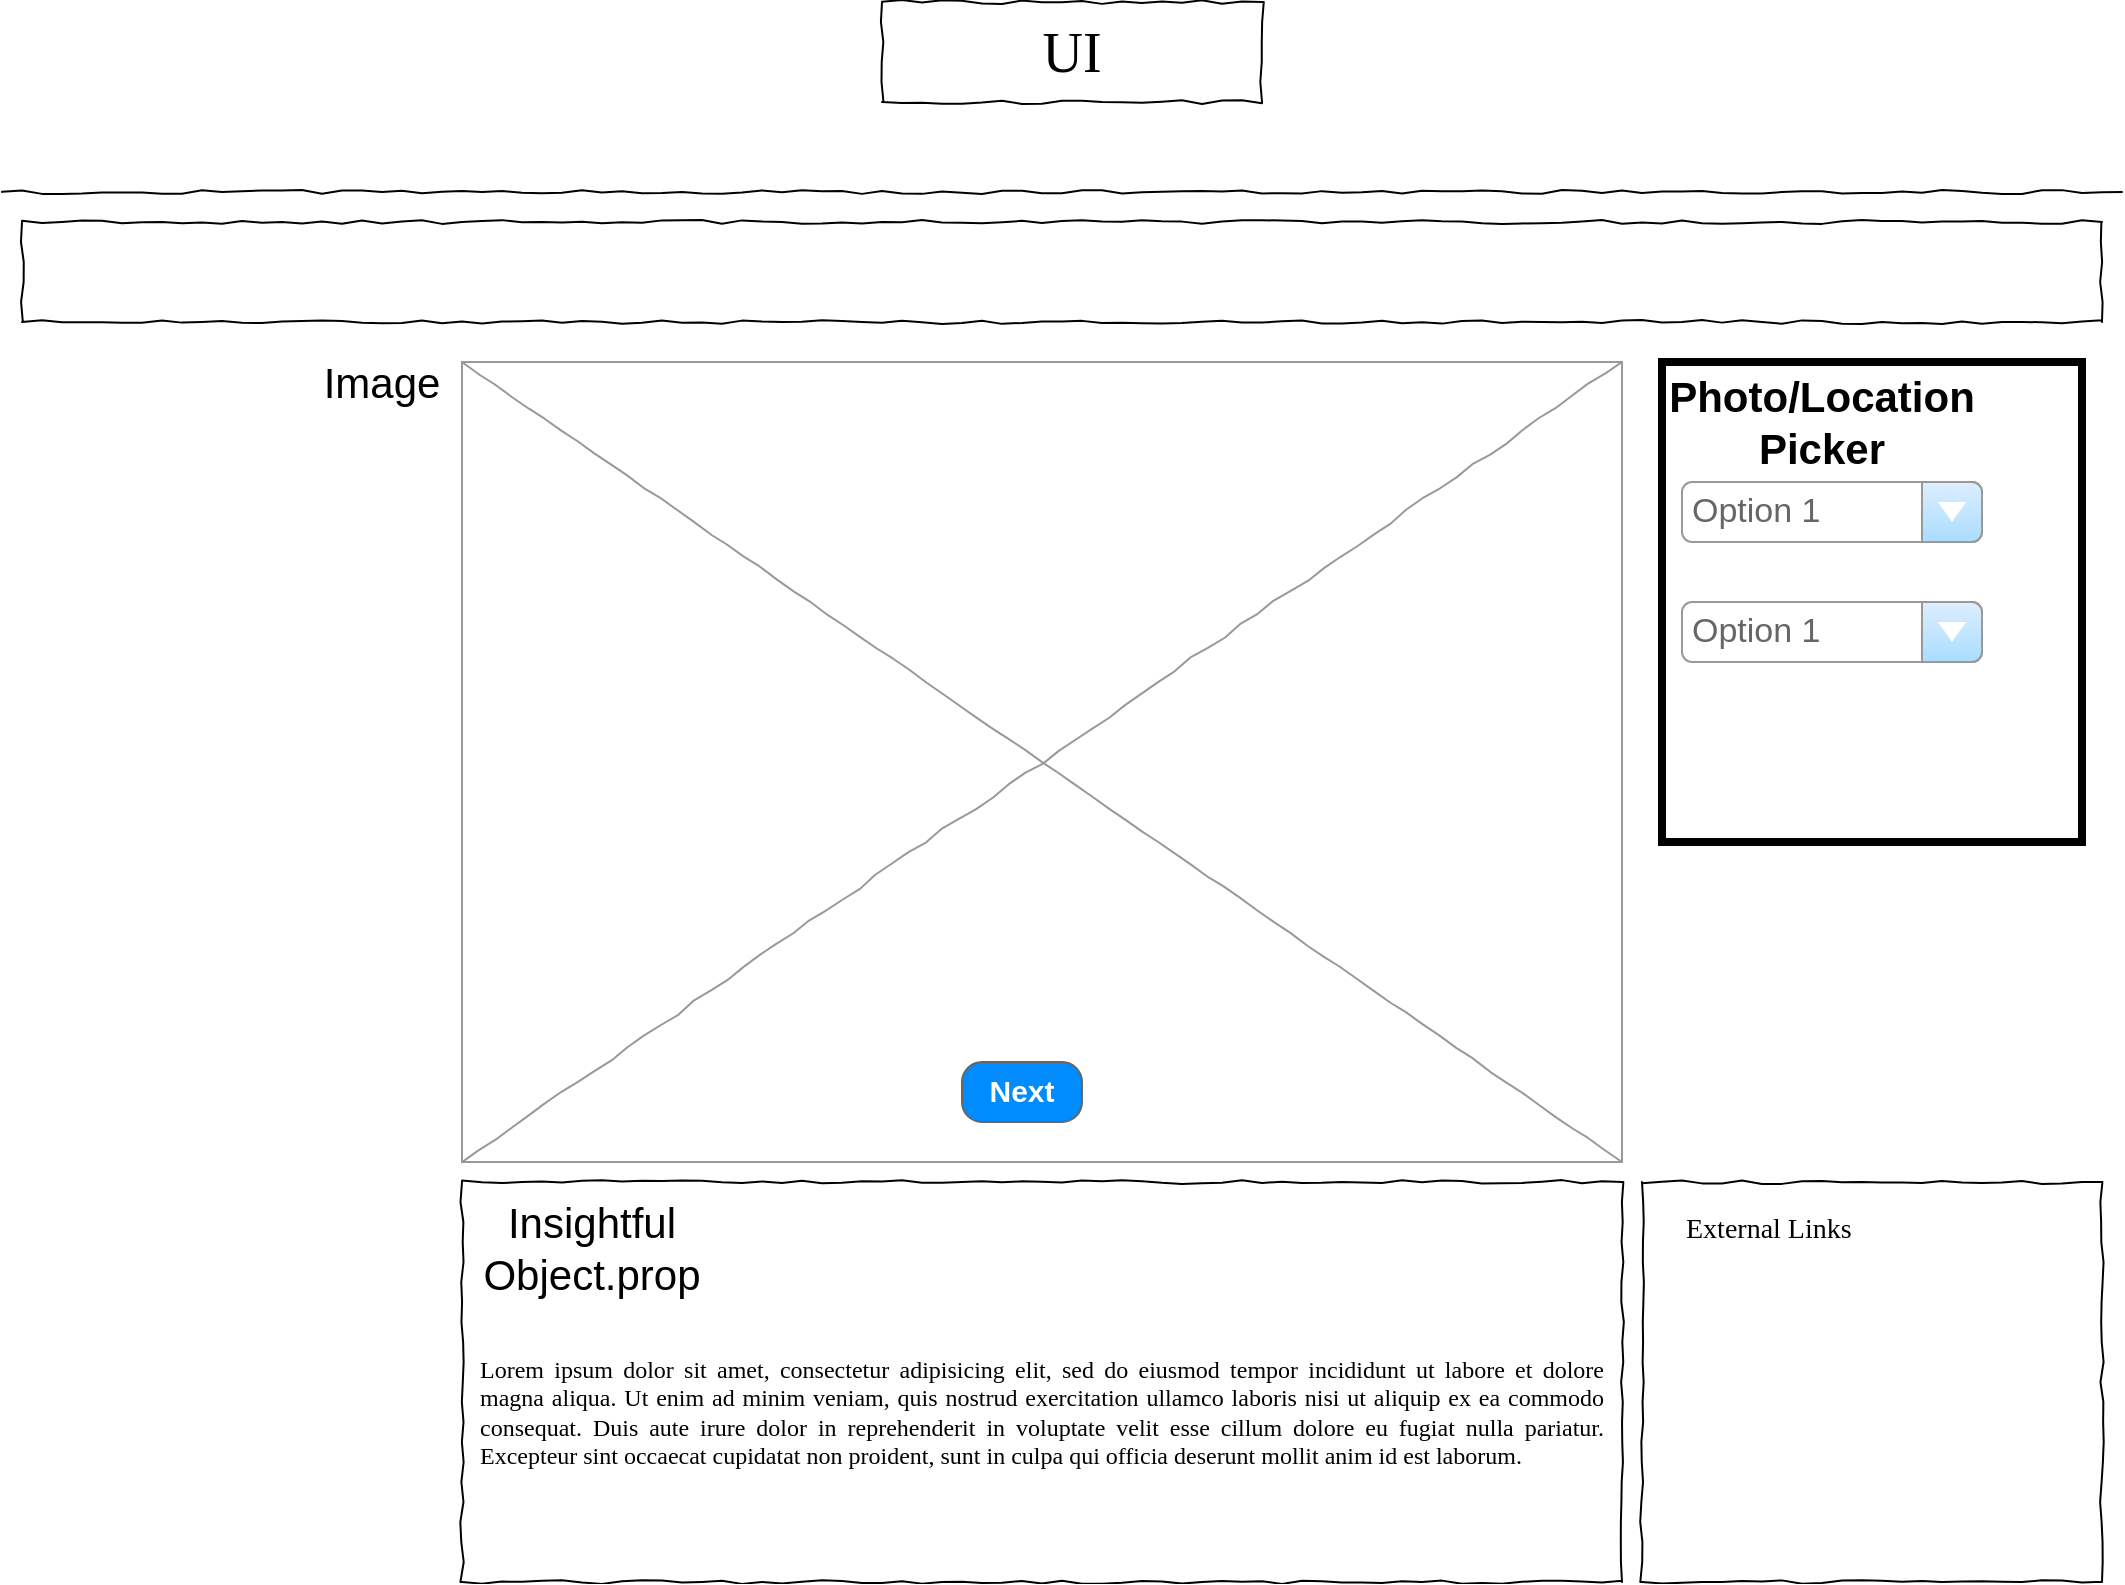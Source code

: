 <mxfile version="14.1.8" type="github" pages="4">
  <diagram name="Page-1" id="03018318-947c-dd8e-b7a3-06fadd420f32">
    <mxGraphModel dx="1639" dy="876" grid="1" gridSize="10" guides="1" tooltips="1" connect="1" arrows="1" fold="1" page="1" pageScale="1" pageWidth="1100" pageHeight="850" background="#ffffff" math="0" shadow="0">
      <root>
        <mxCell id="0" />
        <mxCell id="1" parent="0" />
        <mxCell id="677b7b8949515195-2" value="UI" style="whiteSpace=wrap;html=1;rounded=0;shadow=0;labelBackgroundColor=none;strokeWidth=1;fontFamily=Verdana;fontSize=28;align=center;comic=1;" parent="1" vertex="1">
          <mxGeometry x="460" y="50" width="190" height="50" as="geometry" />
        </mxCell>
        <mxCell id="677b7b8949515195-9" value="" style="line;strokeWidth=1;html=1;rounded=0;shadow=0;labelBackgroundColor=none;fillColor=none;fontFamily=Verdana;fontSize=14;fontColor=#000000;align=center;comic=1;" parent="1" vertex="1">
          <mxGeometry x="20" y="140" width="1060" height="10" as="geometry" />
        </mxCell>
        <mxCell id="677b7b8949515195-10" value="" style="whiteSpace=wrap;html=1;rounded=0;shadow=0;labelBackgroundColor=none;strokeWidth=1;fillColor=none;fontFamily=Verdana;fontSize=12;align=center;comic=1;" parent="1" vertex="1">
          <mxGeometry x="30" y="160" width="1040" height="50" as="geometry" />
        </mxCell>
        <mxCell id="677b7b8949515195-15" value="&lt;div style=&quot;text-align: justify&quot;&gt;&lt;span style=&quot;color: rgba(0 , 0 , 0 , 0) ; font-family: monospace ; font-size: 0px&quot;&gt;%3CmxGraphModel%3E%3Croot%3E%3CmxCell%20id%3D%220%22%2F%3E%3CmxCell%20id%3D%221%22%20parent%3D%220%22%2F%3E%3CmxCell%20id%3D%222%22%20value%3D%22Image%22%20style%3D%22text%3Bhtml%3D1%3BstrokeColor%3Dnone%3BfillColor%3Dnone%3Balign%3Dcenter%3BverticalAlign%3Dmiddle%3BwhiteSpace%3Dwrap%3Brounded%3D0%3BfontSize%3D21%3B%22%20vertex%3D%221%22%20parent%3D%221%22%3E%3CmxGeometry%20x%3D%22190%22%20y%3D%22230%22%20width%3D%2240%22%20height%3D%2220%22%20as%3D%22geometry%22%2F%3E%3C%2FmxCell%3E%3C%2Froot%3E%3C%2FmxGraphModel%3E&lt;/span&gt;&lt;span&gt;&lt;br&gt;&lt;/span&gt;&lt;/div&gt;&lt;div style=&quot;text-align: justify&quot;&gt;&lt;span&gt;&lt;br&gt;&lt;/span&gt;&lt;/div&gt;&lt;div style=&quot;text-align: justify&quot;&gt;&lt;span&gt;&lt;br&gt;&lt;/span&gt;&lt;/div&gt;&lt;div style=&quot;text-align: justify&quot;&gt;&lt;span&gt;&lt;br&gt;&lt;/span&gt;&lt;/div&gt;&lt;div style=&quot;text-align: justify&quot;&gt;&lt;span&gt;&lt;br&gt;&lt;/span&gt;&lt;/div&gt;&lt;div style=&quot;text-align: justify&quot;&gt;&lt;span&gt;Lorem ipsum dolor sit amet, consectetur adipisicing elit, sed do eiusmod tempor incididunt ut labore et dolore magna aliqua. Ut enim ad minim veniam, quis nostrud exercitation ullamco laboris nisi ut aliquip ex ea commodo consequat. Duis aute irure dolor in reprehenderit in voluptate velit esse cillum dolore eu fugiat nulla pariatur. Excepteur sint occaecat cupidatat non proident, sunt in culpa qui officia deserunt mollit anim id est laborum.&lt;/span&gt;&lt;/div&gt;" style="whiteSpace=wrap;html=1;rounded=0;shadow=0;labelBackgroundColor=none;strokeWidth=1;fillColor=none;fontFamily=Verdana;fontSize=12;align=center;verticalAlign=top;spacing=10;comic=1;" parent="1" vertex="1">
          <mxGeometry x="250" y="640" width="580" height="200" as="geometry" />
        </mxCell>
        <mxCell id="677b7b8949515195-16" value="" style="verticalLabelPosition=bottom;shadow=0;dashed=0;align=center;html=1;verticalAlign=top;strokeWidth=1;shape=mxgraph.mockup.graphics.simpleIcon;strokeColor=#999999;rounded=0;labelBackgroundColor=none;fontFamily=Verdana;fontSize=14;fontColor=#000000;comic=1;" parent="1" vertex="1">
          <mxGeometry x="250" y="230" width="580" height="400" as="geometry" />
        </mxCell>
        <mxCell id="677b7b8949515195-26" value="" style="whiteSpace=wrap;html=1;rounded=0;shadow=0;labelBackgroundColor=none;strokeWidth=1;fillColor=none;fontFamily=Verdana;fontSize=12;align=center;comic=1;" parent="1" vertex="1">
          <mxGeometry x="840" y="640" width="230" height="200" as="geometry" />
        </mxCell>
        <mxCell id="677b7b8949515195-42" value="External Links" style="text;html=1;points=[];align=left;verticalAlign=top;spacingTop=-4;fontSize=14;fontFamily=Verdana" parent="1" vertex="1">
          <mxGeometry x="860" y="653" width="170" height="20" as="geometry" />
        </mxCell>
        <mxCell id="4h4jctPzliOnnjx4pKhY-1" value="Image" style="text;html=1;strokeColor=none;fillColor=none;align=center;verticalAlign=middle;whiteSpace=wrap;rounded=0;fontSize=21;" vertex="1" parent="1">
          <mxGeometry x="190" y="230" width="40" height="20" as="geometry" />
        </mxCell>
        <mxCell id="4h4jctPzliOnnjx4pKhY-2" value="&lt;font style=&quot;font-size: 15px&quot;&gt;Next&lt;/font&gt;" style="strokeWidth=1;shadow=0;dashed=0;align=center;html=1;shape=mxgraph.mockup.buttons.button;strokeColor=#666666;fontColor=#ffffff;mainText=;buttonStyle=round;fontSize=17;fontStyle=1;fillColor=#008cff;whiteSpace=wrap;" vertex="1" parent="1">
          <mxGeometry x="500" y="580" width="60" height="30" as="geometry" />
        </mxCell>
        <mxCell id="4h4jctPzliOnnjx4pKhY-8" value="Insightful Object.prop" style="text;html=1;strokeColor=none;fillColor=none;align=center;verticalAlign=middle;whiteSpace=wrap;rounded=0;fontSize=21;" vertex="1" parent="1">
          <mxGeometry x="240" y="653" width="150" height="40" as="geometry" />
        </mxCell>
        <mxCell id="WdAWyz-dzyJbrEbgcXWE-1" value="" style="rounded=0;whiteSpace=wrap;html=1;strokeWidth=4;fontSize=21;" vertex="1" parent="1">
          <mxGeometry x="850" y="230" width="210" height="240" as="geometry" />
        </mxCell>
        <mxCell id="9_TGEzJtTzweEDqGfhAY-1" value="Photo/Location Picker" style="text;html=1;strokeColor=none;fillColor=none;align=center;verticalAlign=middle;whiteSpace=wrap;rounded=0;fontSize=21;fontStyle=1" vertex="1" parent="1">
          <mxGeometry x="910" y="250" width="40" height="20" as="geometry" />
        </mxCell>
        <mxCell id="uUlA5msPZ6L4fbU4qWIk-1" value="Option 1" style="strokeWidth=1;shadow=0;dashed=0;align=center;html=1;shape=mxgraph.mockup.forms.comboBox;strokeColor=#999999;fillColor=#ddeeff;align=left;fillColor2=#aaddff;mainText=;fontColor=#666666;fontSize=17;spacingLeft=3;" vertex="1" parent="1">
          <mxGeometry x="860" y="290" width="150" height="30" as="geometry" />
        </mxCell>
        <mxCell id="KdZ2iyOgt9z3t3LcYNyp-1" value="Option 1" style="strokeWidth=1;shadow=0;dashed=0;align=center;html=1;shape=mxgraph.mockup.forms.comboBox;strokeColor=#999999;fillColor=#ddeeff;align=left;fillColor2=#aaddff;mainText=;fontColor=#666666;fontSize=17;spacingLeft=3;" vertex="1" parent="1">
          <mxGeometry x="860" y="350" width="150" height="30" as="geometry" />
        </mxCell>
      </root>
    </mxGraphModel>
  </diagram>
  <diagram id="zmGmdxGS78DfiWs6E3hG" name="Page-2">
    <mxGraphModel dx="1639" dy="876" grid="1" gridSize="10" guides="1" tooltips="1" connect="1" arrows="1" fold="1" page="1" pageScale="1" pageWidth="827" pageHeight="1169" math="0" shadow="0">
      <root>
        <mxCell id="OkzMb20YwTvmT8Oa3cdr-0" />
        <mxCell id="OkzMb20YwTvmT8Oa3cdr-1" parent="OkzMb20YwTvmT8Oa3cdr-0" />
        <mxCell id="yHESbApCZMD7SywobxEk-0" value="" style="whiteSpace=wrap;html=1;rounded=0;shadow=0;labelBackgroundColor=none;strokeColor=#000000;strokeWidth=1;fillColor=none;fontFamily=Verdana;fontSize=12;fontColor=#000000;align=center;comic=1;" vertex="1" parent="OkzMb20YwTvmT8Oa3cdr-1">
          <mxGeometry x="100" y="120" width="1470" height="810" as="geometry" />
        </mxCell>
        <mxCell id="cEJlTuyYRtpYNmx6dZ6T-14" value="" style="whiteSpace=wrap;html=1;aspect=fixed;strokeWidth=4;fontSize=24;" vertex="1" parent="OkzMb20YwTvmT8Oa3cdr-1">
          <mxGeometry x="530" y="650" width="140" height="140" as="geometry" />
        </mxCell>
        <mxCell id="cEJlTuyYRtpYNmx6dZ6T-15" value="" style="whiteSpace=wrap;html=1;aspect=fixed;strokeWidth=4;fontSize=24;" vertex="1" parent="OkzMb20YwTvmT8Oa3cdr-1">
          <mxGeometry x="740" y="650" width="140" height="140" as="geometry" />
        </mxCell>
        <mxCell id="k2bR7vD0tmslMvNT1PfW-0" value="" style="rounded=1;whiteSpace=wrap;html=1;strokeWidth=4;fontSize=21;" vertex="1" parent="OkzMb20YwTvmT8Oa3cdr-1">
          <mxGeometry x="155" y="160" width="1335" height="720" as="geometry" />
        </mxCell>
        <mxCell id="cEJlTuyYRtpYNmx6dZ6T-4" value="" style="whiteSpace=wrap;html=1;aspect=fixed;strokeWidth=4;fontSize=24;verticalAlign=top;" vertex="1" parent="OkzMb20YwTvmT8Oa3cdr-1">
          <mxGeometry x="230" y="195" width="650" height="650" as="geometry" />
        </mxCell>
        <mxCell id="cEJlTuyYRtpYNmx6dZ6T-3" value="PhotoContainer" style="text;html=1;strokeColor=none;fillColor=none;align=center;verticalAlign=middle;whiteSpace=wrap;rounded=0;strokeWidth=4;fontStyle=1;fontSize=24;" vertex="1" parent="OkzMb20YwTvmT8Oa3cdr-1">
          <mxGeometry x="280" y="140" width="150" height="70" as="geometry" />
        </mxCell>
        <mxCell id="cEJlTuyYRtpYNmx6dZ6T-5" value="PhotoGrid" style="text;html=1;strokeColor=none;fillColor=none;align=center;verticalAlign=middle;whiteSpace=wrap;rounded=0;fontSize=24;fontStyle=1" vertex="1" parent="OkzMb20YwTvmT8Oa3cdr-1">
          <mxGeometry x="300" y="210" width="40" height="20" as="geometry" />
        </mxCell>
        <mxCell id="cEJlTuyYRtpYNmx6dZ6T-9" value="" style="whiteSpace=wrap;html=1;aspect=fixed;strokeWidth=4;fontSize=24;" vertex="1" parent="OkzMb20YwTvmT8Oa3cdr-1">
          <mxGeometry x="264" y="250" width="140" height="140" as="geometry" />
        </mxCell>
        <mxCell id="k2bR7vD0tmslMvNT1PfW-2" value="" style="whiteSpace=wrap;html=1;aspect=fixed;strokeWidth=4;fontSize=24;" vertex="1" parent="OkzMb20YwTvmT8Oa3cdr-1">
          <mxGeometry x="264" y="440" width="140" height="140" as="geometry" />
        </mxCell>
        <mxCell id="k2bR7vD0tmslMvNT1PfW-3" value="" style="whiteSpace=wrap;html=1;aspect=fixed;strokeWidth=4;fontSize=24;" vertex="1" parent="OkzMb20YwTvmT8Oa3cdr-1">
          <mxGeometry x="264" y="620" width="140" height="140" as="geometry" />
        </mxCell>
        <mxCell id="k2bR7vD0tmslMvNT1PfW-4" value="" style="whiteSpace=wrap;html=1;aspect=fixed;strokeWidth=4;fontSize=24;" vertex="1" parent="OkzMb20YwTvmT8Oa3cdr-1">
          <mxGeometry x="480" y="250" width="140" height="140" as="geometry" />
        </mxCell>
        <mxCell id="k2bR7vD0tmslMvNT1PfW-5" value="" style="whiteSpace=wrap;html=1;aspect=fixed;strokeWidth=4;fontSize=24;" vertex="1" parent="OkzMb20YwTvmT8Oa3cdr-1">
          <mxGeometry x="690" y="250" width="140" height="140" as="geometry" />
        </mxCell>
        <mxCell id="k2bR7vD0tmslMvNT1PfW-6" value="" style="whiteSpace=wrap;html=1;aspect=fixed;strokeWidth=4;fontSize=24;" vertex="1" parent="OkzMb20YwTvmT8Oa3cdr-1">
          <mxGeometry x="485" y="440" width="140" height="140" as="geometry" />
        </mxCell>
        <mxCell id="k2bR7vD0tmslMvNT1PfW-7" value="" style="whiteSpace=wrap;html=1;aspect=fixed;strokeWidth=4;fontSize=24;" vertex="1" parent="OkzMb20YwTvmT8Oa3cdr-1">
          <mxGeometry x="687" y="440" width="140" height="140" as="geometry" />
        </mxCell>
        <mxCell id="k2bR7vD0tmslMvNT1PfW-8" value="" style="whiteSpace=wrap;html=1;aspect=fixed;strokeWidth=4;fontSize=24;" vertex="1" parent="OkzMb20YwTvmT8Oa3cdr-1">
          <mxGeometry x="485" y="620" width="140" height="140" as="geometry" />
        </mxCell>
        <mxCell id="k2bR7vD0tmslMvNT1PfW-9" value="" style="whiteSpace=wrap;html=1;aspect=fixed;strokeWidth=4;fontSize=24;" vertex="1" parent="OkzMb20YwTvmT8Oa3cdr-1">
          <mxGeometry x="687" y="620" width="140" height="140" as="geometry" />
        </mxCell>
        <mxCell id="k2bR7vD0tmslMvNT1PfW-10" value="" style="rounded=0;whiteSpace=wrap;html=1;strokeWidth=4;fontSize=21;" vertex="1" parent="OkzMb20YwTvmT8Oa3cdr-1">
          <mxGeometry x="940" y="195" width="500" height="195" as="geometry" />
        </mxCell>
        <mxCell id="k2bR7vD0tmslMvNT1PfW-11" value="Photo/Location Picker" style="text;html=1;strokeColor=none;fillColor=none;align=center;verticalAlign=middle;whiteSpace=wrap;rounded=0;fontSize=21;fontStyle=1" vertex="1" parent="OkzMb20YwTvmT8Oa3cdr-1">
          <mxGeometry x="1010" y="220" width="40" height="20" as="geometry" />
        </mxCell>
        <mxCell id="k2bR7vD0tmslMvNT1PfW-12" value="Option 1" style="strokeWidth=1;shadow=0;dashed=0;align=center;html=1;shape=mxgraph.mockup.forms.comboBox;strokeColor=#999999;fillColor=#ddeeff;align=left;fillColor2=#aaddff;mainText=;fontColor=#666666;fontSize=17;spacingLeft=3;" vertex="1" parent="OkzMb20YwTvmT8Oa3cdr-1">
          <mxGeometry x="970" y="270" width="150" height="30" as="geometry" />
        </mxCell>
        <mxCell id="k2bR7vD0tmslMvNT1PfW-13" value="Option 1" style="strokeWidth=1;shadow=0;dashed=0;align=center;html=1;shape=mxgraph.mockup.forms.comboBox;strokeColor=#999999;fillColor=#ddeeff;align=left;fillColor2=#aaddff;mainText=;fontColor=#666666;fontSize=17;spacingLeft=3;" vertex="1" parent="OkzMb20YwTvmT8Oa3cdr-1">
          <mxGeometry x="1210" y="270" width="150" height="30" as="geometry" />
        </mxCell>
        <mxCell id="A5nRyX96cypssp2GpTWE-0" value="Photo" style="text;html=1;strokeColor=none;fillColor=none;align=center;verticalAlign=middle;whiteSpace=wrap;rounded=0;fontSize=19;" vertex="1" parent="OkzMb20YwTvmT8Oa3cdr-1">
          <mxGeometry x="280" y="260" width="40" height="20" as="geometry" />
        </mxCell>
      </root>
    </mxGraphModel>
  </diagram>
  <diagram id="HexjTDmmfdZT9CCn-_94" name="Page-3">
    <mxGraphModel dx="1639" dy="876" grid="1" gridSize="10" guides="1" tooltips="1" connect="1" arrows="1" fold="1" page="1" pageScale="1" pageWidth="827" pageHeight="1169" math="0" shadow="0">
      <root>
        <mxCell id="JRbCmGWKsJUmuZrnRMVa-0" />
        <mxCell id="JRbCmGWKsJUmuZrnRMVa-1" parent="JRbCmGWKsJUmuZrnRMVa-0" />
        <mxCell id="zmJX61fhSGetf09Pr5es-0" value="" style="whiteSpace=wrap;html=1;aspect=fixed;strokeWidth=4;fontSize=19;" vertex="1" parent="JRbCmGWKsJUmuZrnRMVa-1">
          <mxGeometry x="90" y="100" width="690" height="690" as="geometry" />
        </mxCell>
        <mxCell id="zmJX61fhSGetf09Pr5es-1" value="&amp;lt;IMG/&amp;gt;" style="text;html=1;strokeColor=none;fillColor=none;align=center;verticalAlign=middle;whiteSpace=wrap;rounded=0;fontSize=33;" vertex="1" parent="JRbCmGWKsJUmuZrnRMVa-1">
          <mxGeometry x="395" y="380" width="40" height="20" as="geometry" />
        </mxCell>
        <mxCell id="zmJX61fhSGetf09Pr5es-3" value="&lt;h1 style=&quot;font-size: 25px&quot;&gt;Object.prop.&lt;/h1&gt;&lt;div&gt;&lt;br&gt;&lt;/div&gt;&lt;div&gt;Text.&lt;/div&gt;" style="text;html=1;strokeColor=none;fillColor=none;spacing=5;spacingTop=-20;whiteSpace=wrap;overflow=hidden;rounded=0;fontSize=25;" vertex="1" parent="JRbCmGWKsJUmuZrnRMVa-1">
          <mxGeometry x="110" y="465" width="640" height="295" as="geometry" />
        </mxCell>
      </root>
    </mxGraphModel>
  </diagram>
  <diagram id="eBFzqkjWwGh5Mb0Sj05I" name="Page-4">
    <mxGraphModel dx="1639" dy="876" grid="1" gridSize="10" guides="1" tooltips="1" connect="1" arrows="1" fold="1" page="1" pageScale="1" pageWidth="827" pageHeight="1169" math="0" shadow="0">
      <root>
        <mxCell id="hxcBPby-BTjeihng6vHj-0" />
        <mxCell id="hxcBPby-BTjeihng6vHj-1" parent="hxcBPby-BTjeihng6vHj-0" />
        <mxCell id="J9Jd6XH2ds8hbBK8N2th-0" value="" style="rounded=0;whiteSpace=wrap;html=1;strokeWidth=4;fontSize=21;fillColor=#f8cecc;strokeColor=#b85450;" vertex="1" parent="hxcBPby-BTjeihng6vHj-1">
          <mxGeometry x="290" y="60" width="270" height="90" as="geometry" />
        </mxCell>
        <mxCell id="J9Jd6XH2ds8hbBK8N2th-1" value="Photo Container" style="text;html=1;strokeColor=none;fillColor=none;align=center;verticalAlign=middle;whiteSpace=wrap;rounded=0;fontSize=21;" vertex="1" parent="hxcBPby-BTjeihng6vHj-1">
          <mxGeometry x="405" y="20" width="40" height="20" as="geometry" />
        </mxCell>
        <mxCell id="qpttxDpWk19ikilLY3t_-0" value="State: Photo Data" style="text;html=1;strokeColor=none;fillColor=none;align=center;verticalAlign=middle;whiteSpace=wrap;rounded=0;fontSize=19;" vertex="1" parent="hxcBPby-BTjeihng6vHj-1">
          <mxGeometry x="290" y="70" width="170" height="30" as="geometry" />
        </mxCell>
        <mxCell id="qpttxDpWk19ikilLY3t_-3" value="Props: None" style="text;html=1;strokeColor=none;fillColor=none;align=center;verticalAlign=middle;whiteSpace=wrap;rounded=0;fontSize=19;" vertex="1" parent="hxcBPby-BTjeihng6vHj-1">
          <mxGeometry x="270" y="110" width="170" height="20" as="geometry" />
        </mxCell>
        <mxCell id="qpttxDpWk19ikilLY3t_-4" value="" style="endArrow=classic;html=1;fontSize=19;exitX=0.5;exitY=1;exitDx=0;exitDy=0;" edge="1" parent="hxcBPby-BTjeihng6vHj-1" source="J9Jd6XH2ds8hbBK8N2th-0">
          <mxGeometry width="50" height="50" relative="1" as="geometry">
            <mxPoint x="420" y="300" as="sourcePoint" />
            <mxPoint x="590" y="230" as="targetPoint" />
          </mxGeometry>
        </mxCell>
        <mxCell id="qpttxDpWk19ikilLY3t_-5" value="" style="endArrow=classic;html=1;fontSize=19;" edge="1" parent="hxcBPby-BTjeihng6vHj-1">
          <mxGeometry width="50" height="50" relative="1" as="geometry">
            <mxPoint x="430" y="150" as="sourcePoint" />
            <mxPoint x="270" y="230" as="targetPoint" />
          </mxGeometry>
        </mxCell>
        <mxCell id="qpttxDpWk19ikilLY3t_-6" value="" style="rounded=0;whiteSpace=wrap;html=1;strokeWidth=4;fontSize=21;fillColor=#dae8fc;strokeColor=#6c8ebf;" vertex="1" parent="hxcBPby-BTjeihng6vHj-1">
          <mxGeometry x="100" y="270" width="270" height="90" as="geometry" />
        </mxCell>
        <mxCell id="qpttxDpWk19ikilLY3t_-7" value="" style="rounded=0;whiteSpace=wrap;html=1;strokeWidth=4;fontSize=21;fillColor=#e1d5e7;strokeColor=#9673a6;" vertex="1" parent="hxcBPby-BTjeihng6vHj-1">
          <mxGeometry x="500" y="270" width="270" height="90" as="geometry" />
        </mxCell>
        <mxCell id="kuNKKmNybLy-PxvKEmGZ-0" value="State:" style="text;html=1;strokeColor=none;fillColor=none;align=center;verticalAlign=middle;whiteSpace=wrap;rounded=0;fontSize=19;" vertex="1" parent="hxcBPby-BTjeihng6vHj-1">
          <mxGeometry x="90" y="280" width="170" height="30" as="geometry" />
        </mxCell>
        <mxCell id="kuNKKmNybLy-PxvKEmGZ-2" value="Props: Photo Data" style="text;html=1;strokeColor=none;fillColor=none;align=center;verticalAlign=middle;whiteSpace=wrap;rounded=0;fontSize=19;" vertex="1" parent="hxcBPby-BTjeihng6vHj-1">
          <mxGeometry x="140" y="320" width="170" height="20" as="geometry" />
        </mxCell>
        <mxCell id="4BSFlWtt9-oHdBHwx7mr-0" value="Photo Grid" style="text;html=1;strokeColor=none;fillColor=none;align=center;verticalAlign=middle;whiteSpace=wrap;rounded=0;fontSize=19;" vertex="1" parent="hxcBPby-BTjeihng6vHj-1">
          <mxGeometry x="120" y="240" width="120" height="20" as="geometry" />
        </mxCell>
        <mxCell id="rVcON3iX7BGQ9CVVPyWA-1" value="Location PIcker" style="text;html=1;strokeColor=none;fillColor=none;align=center;verticalAlign=middle;whiteSpace=wrap;rounded=0;fontSize=19;" vertex="1" parent="hxcBPby-BTjeihng6vHj-1">
          <mxGeometry x="480" y="240" width="170" height="20" as="geometry" />
        </mxCell>
        <mxCell id="AIoTfkTDQRmSgLCEQaAU-0" value="" style="rounded=0;whiteSpace=wrap;html=1;strokeWidth=4;fontSize=21;fillColor=#ffe6cc;strokeColor=#d79b00;" vertex="1" parent="hxcBPby-BTjeihng6vHj-1">
          <mxGeometry x="100" y="480" width="270" height="90" as="geometry" />
        </mxCell>
        <mxCell id="AIoTfkTDQRmSgLCEQaAU-1" value="" style="endArrow=classic;html=1;fontSize=19;" edge="1" parent="hxcBPby-BTjeihng6vHj-1">
          <mxGeometry width="50" height="50" relative="1" as="geometry">
            <mxPoint x="220" y="370" as="sourcePoint" />
            <mxPoint x="220" y="460" as="targetPoint" />
          </mxGeometry>
        </mxCell>
        <mxCell id="AIoTfkTDQRmSgLCEQaAU-2" value="State: None" style="text;html=1;strokeColor=none;fillColor=none;align=center;verticalAlign=middle;whiteSpace=wrap;rounded=0;fontSize=19;" vertex="1" parent="hxcBPby-BTjeihng6vHj-1">
          <mxGeometry x="140" y="490" width="170" height="30" as="geometry" />
        </mxCell>
        <mxCell id="AIoTfkTDQRmSgLCEQaAU-3" value="Props: Photo Object" style="text;html=1;strokeColor=none;fillColor=none;align=center;verticalAlign=middle;whiteSpace=wrap;rounded=0;fontSize=19;" vertex="1" parent="hxcBPby-BTjeihng6vHj-1">
          <mxGeometry x="140" y="530" width="200" height="30" as="geometry" />
        </mxCell>
      </root>
    </mxGraphModel>
  </diagram>
</mxfile>
